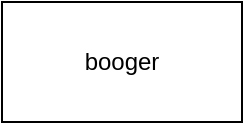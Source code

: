 <mxfile version="14.7.4" type="embed"><diagram id="23iRSUPoRavnBvh4doch" name="Page-1"><mxGraphModel dx="633" dy="516" grid="1" gridSize="10" guides="1" tooltips="1" connect="1" arrows="1" fold="1" page="1" pageScale="1" pageWidth="827" pageHeight="1169" math="0" shadow="0"><root><mxCell id="0"/><mxCell id="1" parent="0"/><mxCell id="2" value="booger" style="rounded=0;whiteSpace=wrap;html=1;" vertex="1" parent="1"><mxGeometry x="270" y="240" width="120" height="60" as="geometry"/></mxCell></root></mxGraphModel></diagram></mxfile>